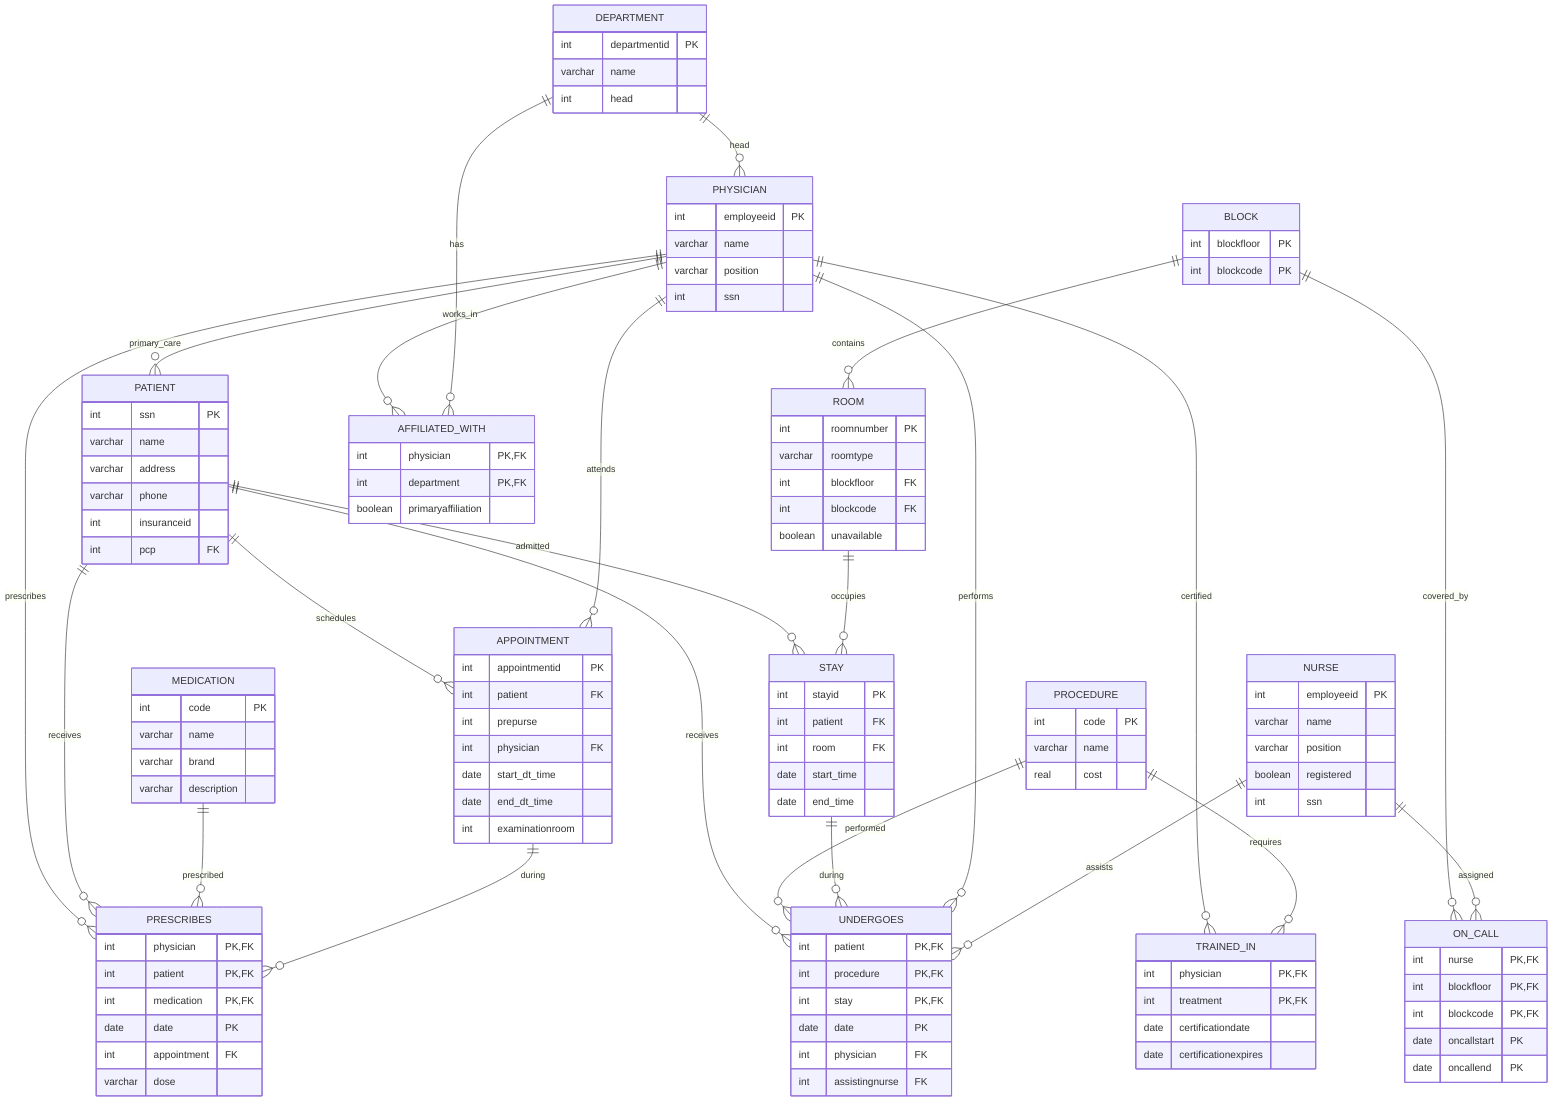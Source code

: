 erDiagram
    DEPARTMENT {
        int departmentid PK
        varchar name
        int head
    }
    
    PHYSICIAN {
        int employeeid PK
        varchar name
        varchar position
        int ssn
    }
    
    PATIENT {
        int ssn PK
        varchar name
        varchar address
        varchar phone
        int insuranceid
        int pcp FK
    }
    
    MEDICATION {
        int code PK
        varchar name
        varchar brand
        varchar description
    }
    
    APPOINTMENT {
        int appointmentid PK
        int patient FK
        int prepurse
        int physician FK
        date start_dt_time
        date end_dt_time
        int examinationroom
    }
    
    PROCEDURE {
        int code PK
        varchar name
        real cost
    }
    
    NURSE {
        int employeeid PK
        varchar name
        varchar position
        boolean registered
        int ssn
    }
    
    BLOCK {
        int blockfloor PK
        int blockcode PK
    }
    
    ROOM {
        int roomnumber PK
        varchar roomtype
        int blockfloor FK
        int blockcode FK
        boolean unavailable
    }
    
    STAY {
        int stayid PK
        int patient FK
        int room FK
        date start_time
        date end_time
    }
    
    AFFILIATED_WITH {
        int physician PK,FK
        int department PK,FK
        boolean primaryaffiliation
    }
    
    PRESCRIBES {
        int physician PK,FK
        int patient PK,FK
        int medication PK,FK
        date date PK
        int appointment FK
        varchar dose
    }
    
    TRAINED_IN {
        int physician PK,FK
        int treatment PK,FK
        date certificationdate
        date certificationexpires
    }
    
    ON_CALL {
        int nurse PK,FK
        int blockfloor PK,FK
        int blockcode PK,FK
        date oncallstart PK
        date oncallend PK
    }
    
    UNDERGOES {
        int patient PK,FK
        int procedure PK,FK
        int stay PK,FK
        date date PK
        int physician FK
        int assistingnurse FK
    }

    %% Relationships
    DEPARTMENT ||--o{ PHYSICIAN : "head"
    PHYSICIAN ||--o{ AFFILIATED_WITH : "works_in"
    DEPARTMENT ||--o{ AFFILIATED_WITH : "has"
    
    PHYSICIAN ||--o{ PATIENT : "primary_care"
    PATIENT ||--o{ APPOINTMENT : "schedules"
    PHYSICIAN ||--o{ APPOINTMENT : "attends"
    
    PHYSICIAN ||--o{ PRESCRIBES : "prescribes"
    PATIENT ||--o{ PRESCRIBES : "receives"
    MEDICATION ||--o{ PRESCRIBES : "prescribed"
    APPOINTMENT ||--o{ PRESCRIBES : "during"
    
    PHYSICIAN ||--o{ TRAINED_IN : "certified"
    PROCEDURE ||--o{ TRAINED_IN : "requires"
    
    BLOCK ||--o{ ROOM : "contains"
    BLOCK ||--o{ ON_CALL : "covered_by"
    NURSE ||--o{ ON_CALL : "assigned"
    
    PATIENT ||--o{ STAY : "admitted"
    ROOM ||--o{ STAY : "occupies"
    
    PATIENT ||--o{ UNDERGOES : "receives"
    PROCEDURE ||--o{ UNDERGOES : "performed"
    STAY ||--o{ UNDERGOES : "during"
    PHYSICIAN ||--o{ UNDERGOES : "performs"
    NURSE ||--o{ UNDERGOES : "assists"